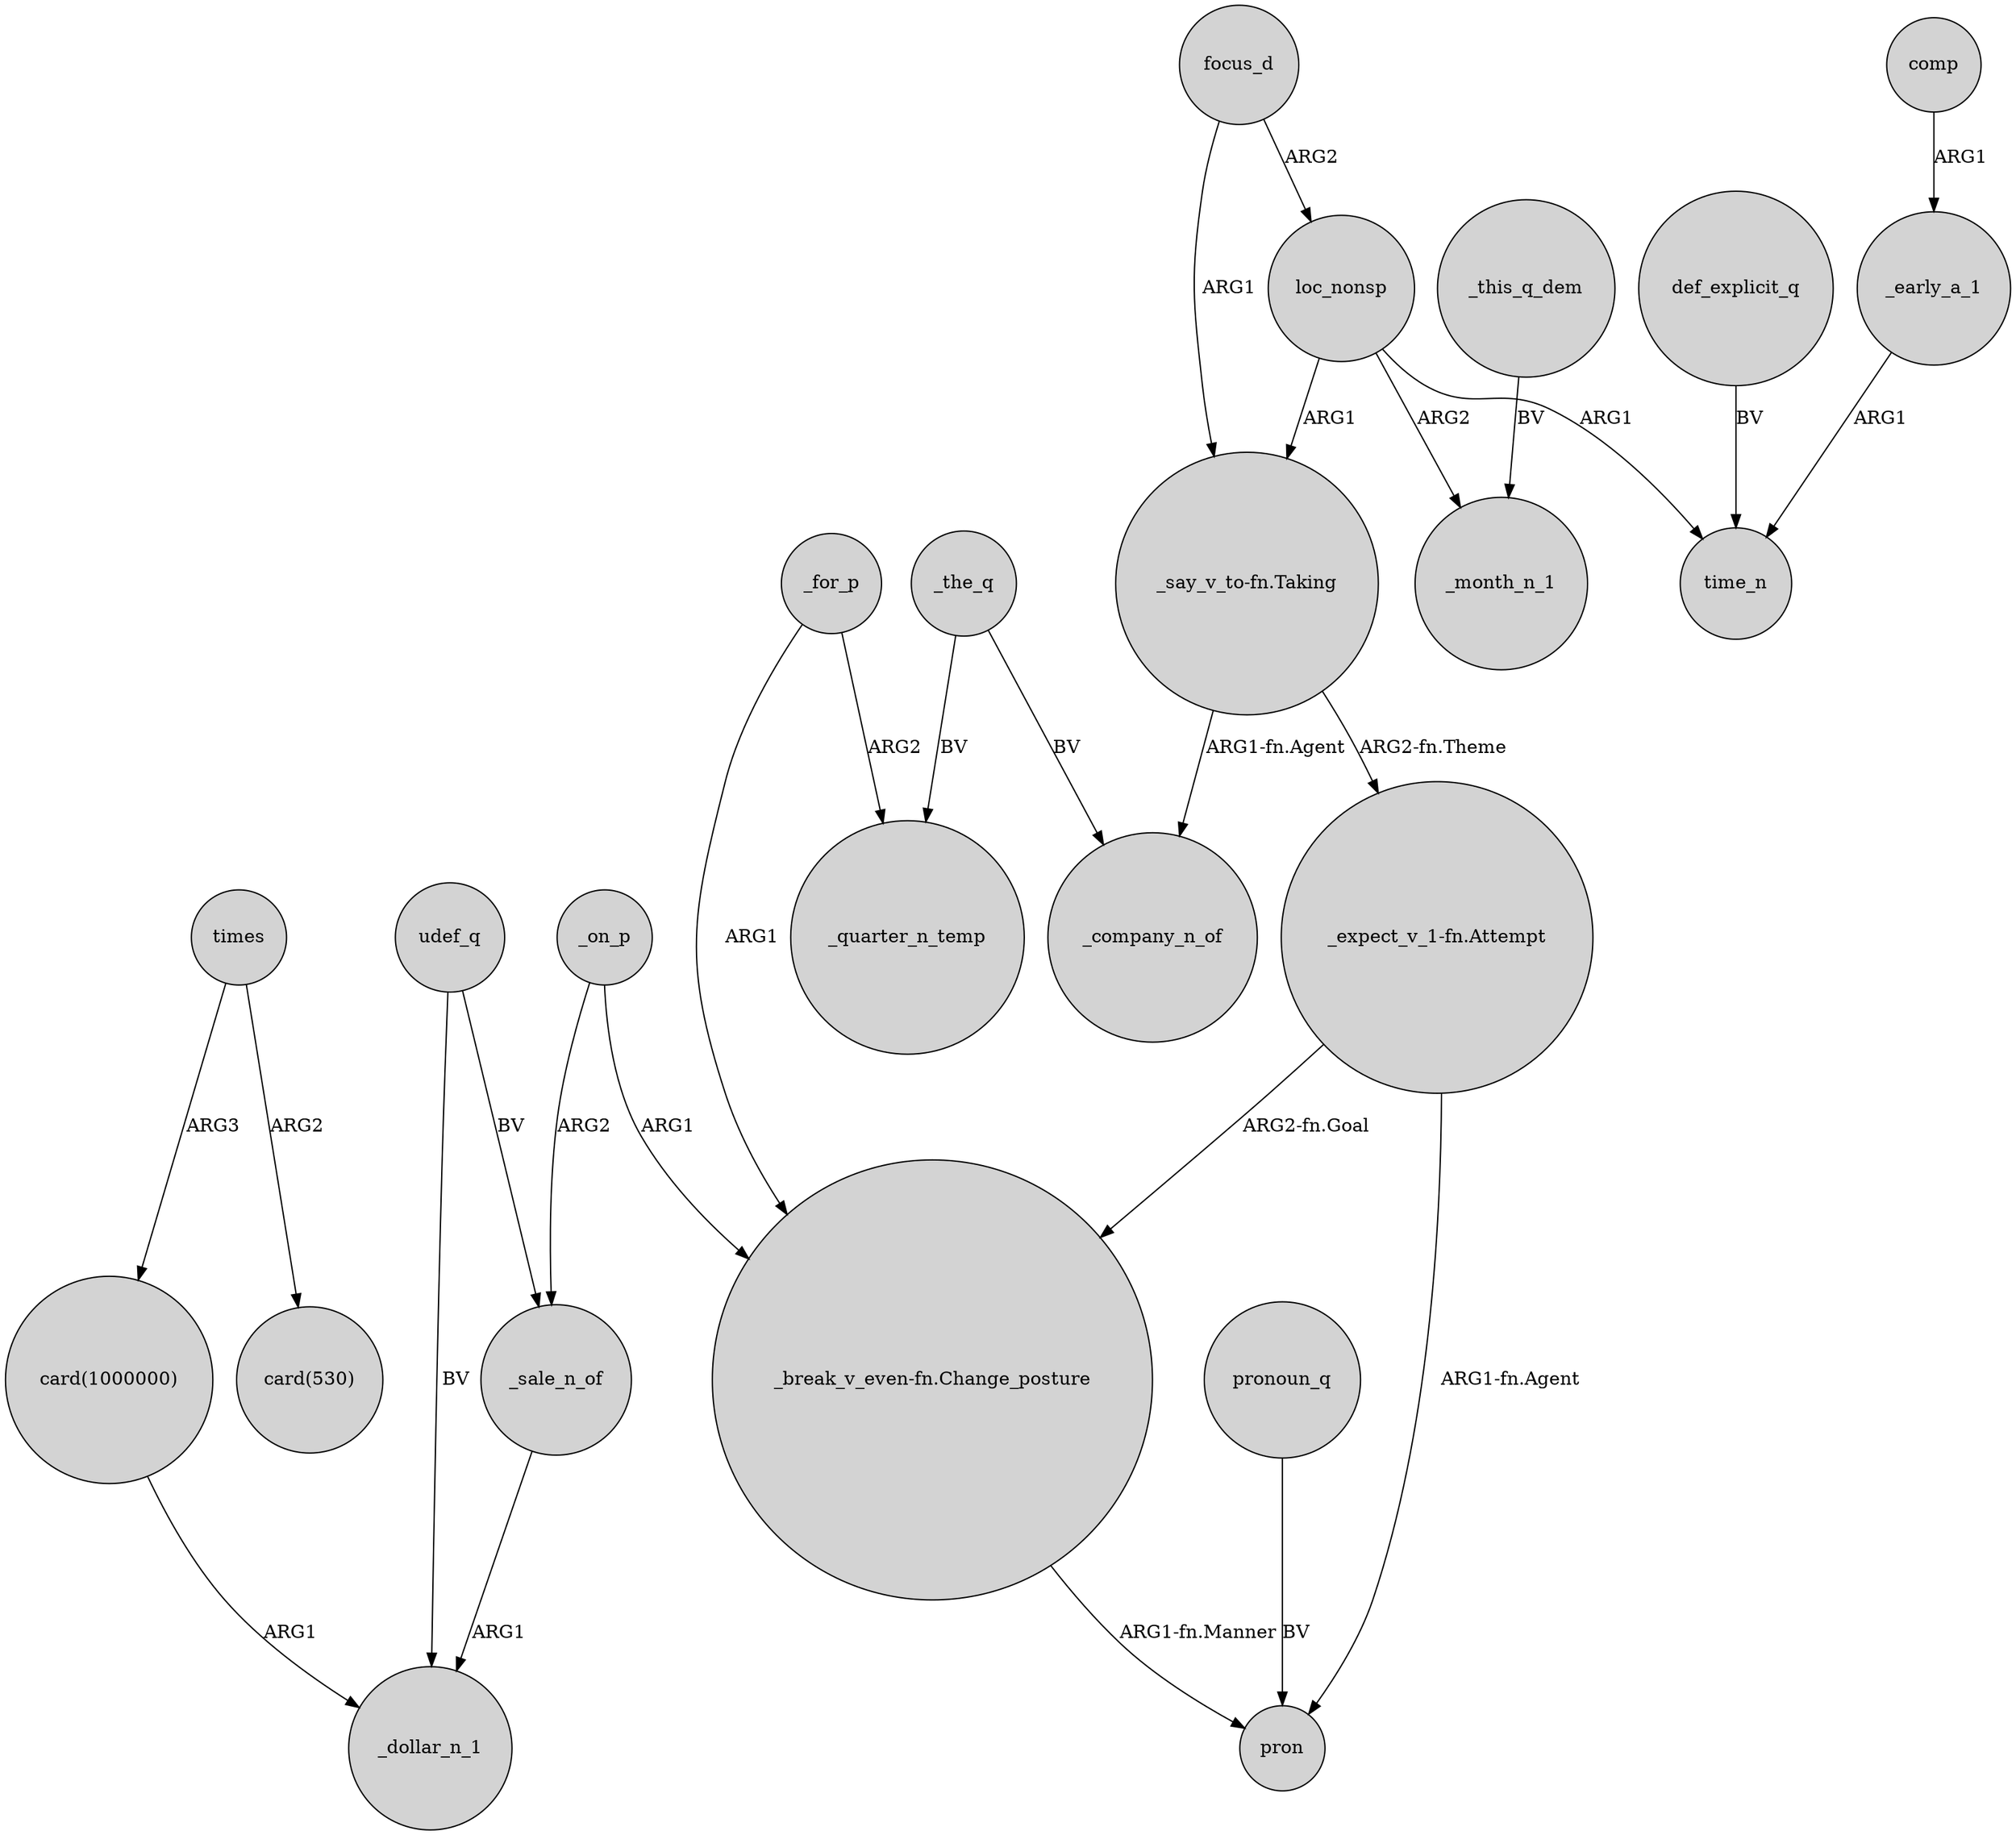 digraph {
	node [shape=circle style=filled]
	_early_a_1 -> time_n [label=ARG1]
	"_expect_v_1-fn.Attempt" -> pron [label="ARG1-fn.Agent"]
	focus_d -> "_say_v_to-fn.Taking" [label=ARG1]
	_on_p -> "_break_v_even-fn.Change_posture" [label=ARG1]
	_on_p -> _sale_n_of [label=ARG2]
	_the_q -> _quarter_n_temp [label=BV]
	times -> "card(1000000)" [label=ARG3]
	"_say_v_to-fn.Taking" -> _company_n_of [label="ARG1-fn.Agent"]
	comp -> _early_a_1 [label=ARG1]
	udef_q -> _sale_n_of [label=BV]
	focus_d -> loc_nonsp [label=ARG2]
	times -> "card(530)" [label=ARG2]
	loc_nonsp -> _month_n_1 [label=ARG2]
	pronoun_q -> pron [label=BV]
	_for_p -> _quarter_n_temp [label=ARG2]
	udef_q -> _dollar_n_1 [label=BV]
	"card(1000000)" -> _dollar_n_1 [label=ARG1]
	loc_nonsp -> time_n [label=ARG1]
	_this_q_dem -> _month_n_1 [label=BV]
	"_break_v_even-fn.Change_posture" -> pron [label="ARG1-fn.Manner"]
	def_explicit_q -> time_n [label=BV]
	loc_nonsp -> "_say_v_to-fn.Taking" [label=ARG1]
	"_expect_v_1-fn.Attempt" -> "_break_v_even-fn.Change_posture" [label="ARG2-fn.Goal"]
	_sale_n_of -> _dollar_n_1 [label=ARG1]
	_the_q -> _company_n_of [label=BV]
	"_say_v_to-fn.Taking" -> "_expect_v_1-fn.Attempt" [label="ARG2-fn.Theme"]
	_for_p -> "_break_v_even-fn.Change_posture" [label=ARG1]
}
